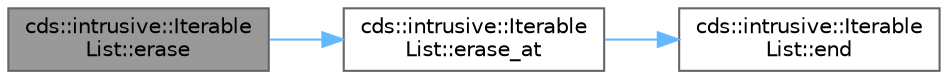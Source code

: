digraph "cds::intrusive::IterableList::erase"
{
 // LATEX_PDF_SIZE
  bgcolor="transparent";
  edge [fontname=Helvetica,fontsize=10,labelfontname=Helvetica,labelfontsize=10];
  node [fontname=Helvetica,fontsize=10,shape=box,height=0.2,width=0.4];
  rankdir="LR";
  Node1 [id="Node000001",label="cds::intrusive::Iterable\lList::erase",height=0.2,width=0.4,color="gray40", fillcolor="grey60", style="filled", fontcolor="black",tooltip="Deletes the item from the list"];
  Node1 -> Node2 [id="edge1_Node000001_Node000002",color="steelblue1",style="solid",tooltip=" "];
  Node2 [id="Node000002",label="cds::intrusive::Iterable\lList::erase_at",height=0.2,width=0.4,color="grey40", fillcolor="white", style="filled",URL="$classcds_1_1intrusive_1_1_iterable_list.html#a7145fe18fd2276bef6e215a7ea16fba1",tooltip="Deletes the item pointed by iterator iter"];
  Node2 -> Node3 [id="edge2_Node000002_Node000003",color="steelblue1",style="solid",tooltip=" "];
  Node3 [id="Node000003",label="cds::intrusive::Iterable\lList::end",height=0.2,width=0.4,color="grey40", fillcolor="white", style="filled",URL="$classcds_1_1intrusive_1_1_iterable_list.html#a205278ce31de2e3aa7aa184364aed59b",tooltip="Returns an iterator that addresses the location succeeding the last element in a list"];
}
